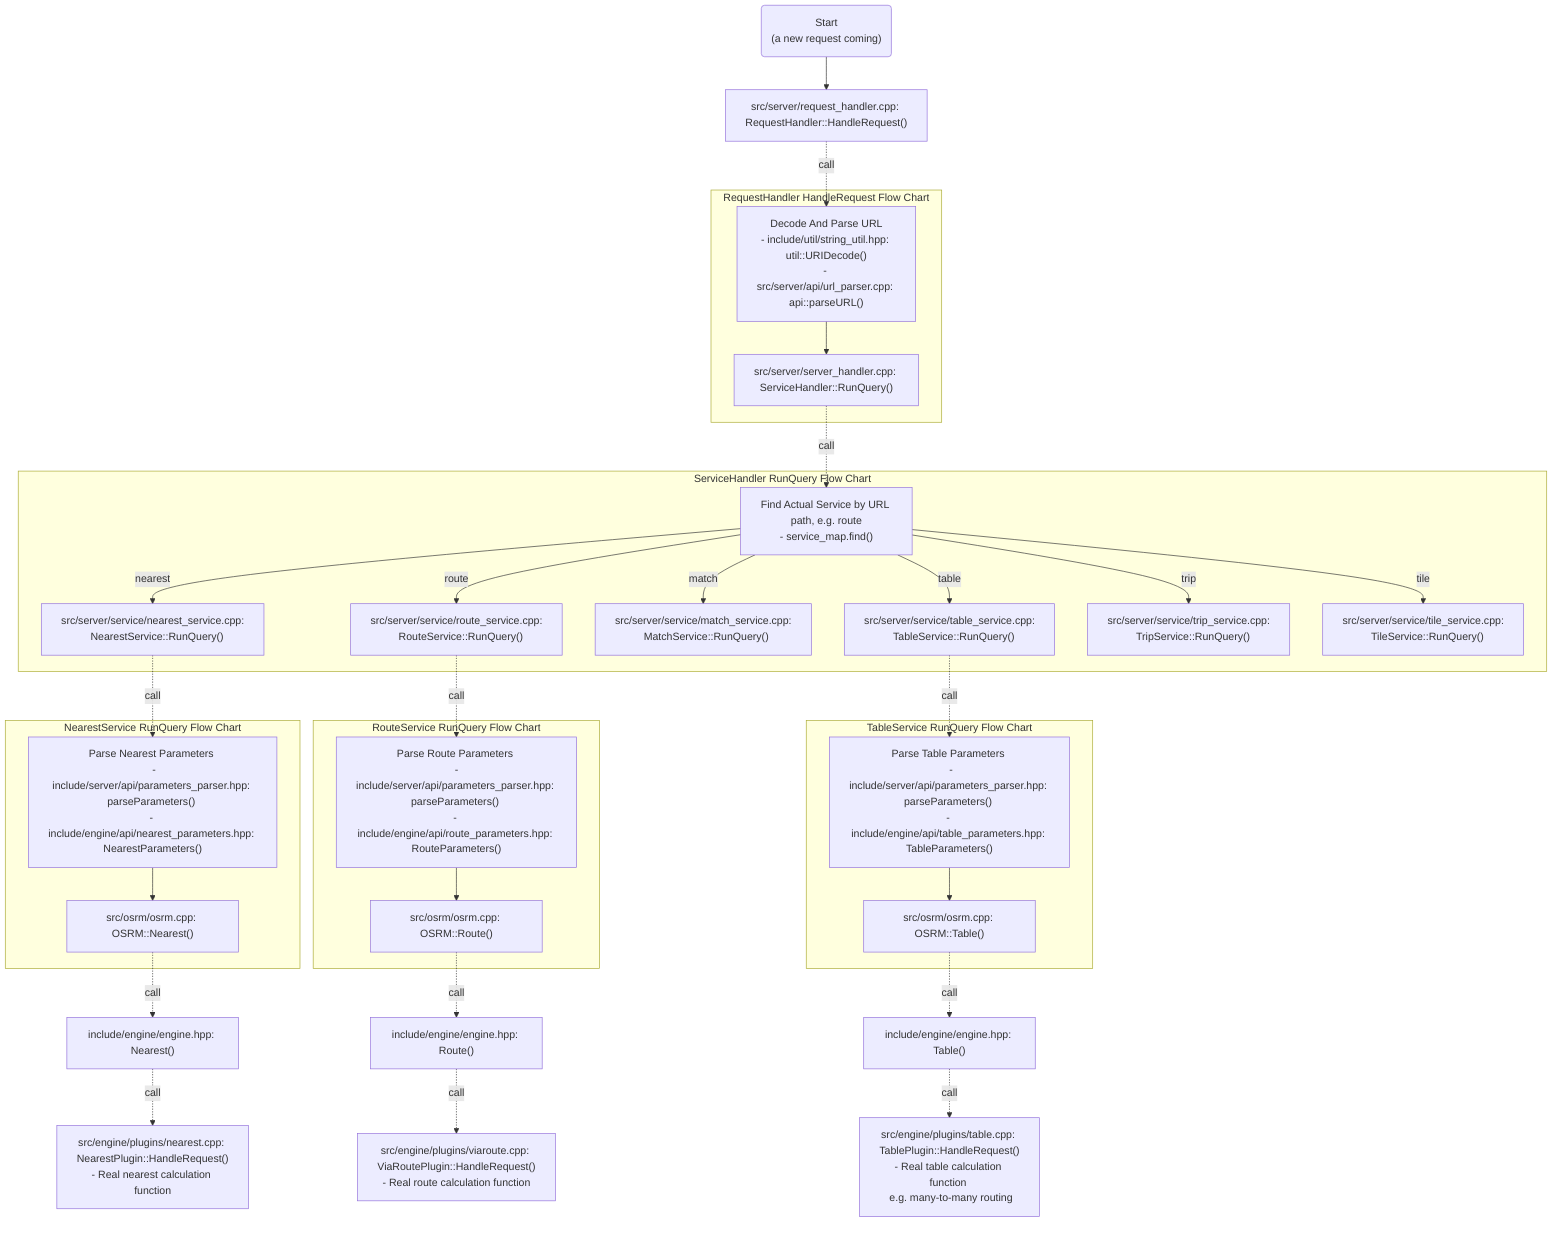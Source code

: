 %% Call below command to convert .mmd to .png
%%  Adjust -w or -H if necessary
%% mmdc -p puppeteer-config.json -i osrm-routed_route_callgraph.mmd -o osrm-routed_route_callgraph.mmd.png -w 3840 -H 2160

graph TD

Start("Start<p></p>(a new request coming)") --> HandleRequest["src/server/request_handler.cpp: RequestHandler::HandleRequest()"]

HandleRequest -. call .-> DecodeAndParseURL["Decode And Parse URL<p></p>- include/util/string_util.hpp: util::URIDecode()<p></p>- src/server/api/url_parser.cpp: api::parseURL()"]

subgraph RequestHandler HandleRequest Flow Chart

DecodeAndParseURL --> ServiceHandler::RunQuery["src/server/server_handler.cpp: ServiceHandler::RunQuery()"]

end 

ServiceHandler::RunQuery -. call .-> FindActualService["Find Actual Service by URL path, e.g. route<p></p>- service_map.find()"]

subgraph ServiceHandler RunQuery Flow Chart

FindActualService -- nearest --> NearestServiceRunQuery["src/server/service/nearest_service.cpp:<p></p>   NearestService::RunQuery()"]
FindActualService -- route --> RouteServiceRunQuery["src/server/service/route_service.cpp:<p></p>   RouteService::RunQuery()"]
FindActualService -- match --> MatchServiceRunQuery["src/server/service/match_service.cpp:<p></p>  MatchService::RunQuery()"]
FindActualService -- table --> TableServiceRunQuery["src/server/service/table_service.cpp:<p></p>   TableService::RunQuery()"]
FindActualService -- trip --> TripServiceRunQuery["src/server/service/trip_service.cpp:<p></p>   TripService::RunQuery()"]
FindActualService -- tile --> TileServiceRunQuery["src/server/service/tile_service.cpp:<p></p>   TileService::RunQuery()"]

end 

subgraph RouteService RunQuery Flow Chart
RouteServiceRunQuery -. call .-> ParseRouteParameters["Parse Route Parameters <p></p> - include/server/api/parameters_parser.hpp: parseParameters() <p></p>- include/engine/api/route_parameters.hpp: RouteParameters()"]
ParseRouteParameters --> OSRMRoute["src/osrm/osrm.cpp: OSRM::Route()"]
end


subgraph NearestService RunQuery Flow Chart
NearestServiceRunQuery -. call .-> PraseNearestParameters["Parse Nearest Parameters <p></p>  - include/server/api/parameters_parser.hpp: parseParameters() <p></p>- include/engine/api/nearest_parameters.hpp: NearestParameters()"]
PraseNearestParameters --> OSRMNearest["src/osrm/osrm.cpp: OSRM::Nearest()"]
end

subgraph TableService RunQuery Flow Chart
TableServiceRunQuery -. call .-> PraseTableParameters["Parse Table Parameters <p></p>  - include/server/api/parameters_parser.hpp: parseParameters() <p></p>- include/engine/api/table_parameters.hpp: TableParameters()"]
PraseTableParameters --> OSRMTable["src/osrm/osrm.cpp: OSRM::Table()"]
end

OSRMRoute -. call .-> EngineRoute["include/engine/engine.hpp: Route()"]
OSRMNearest -. call .-> EngineNearest["include/engine/engine.hpp: Nearest()"]
OSRMTable -. call .-> EngineTable["include/engine/engine.hpp: Table()"]

EngineRoute -. call .-> RoutePluginHandleRequest["src/engine/plugins/viaroute.cpp: ViaRoutePlugin::HandleRequest()<p></p>- Real route calculation function"]
EngineNearest -. call .-> NearestPluginHandleRequest["src/engine/plugins/nearest.cpp: NearestPlugin::HandleRequest()<p></p>- Real nearest calculation function"]
EngineTable -. call .-> TablePluginHandleRequest["src/engine/plugins/table.cpp: TablePlugin::HandleRequest()<p></p>- Real table calculation function <p></p> e.g. many-to-many routing"]